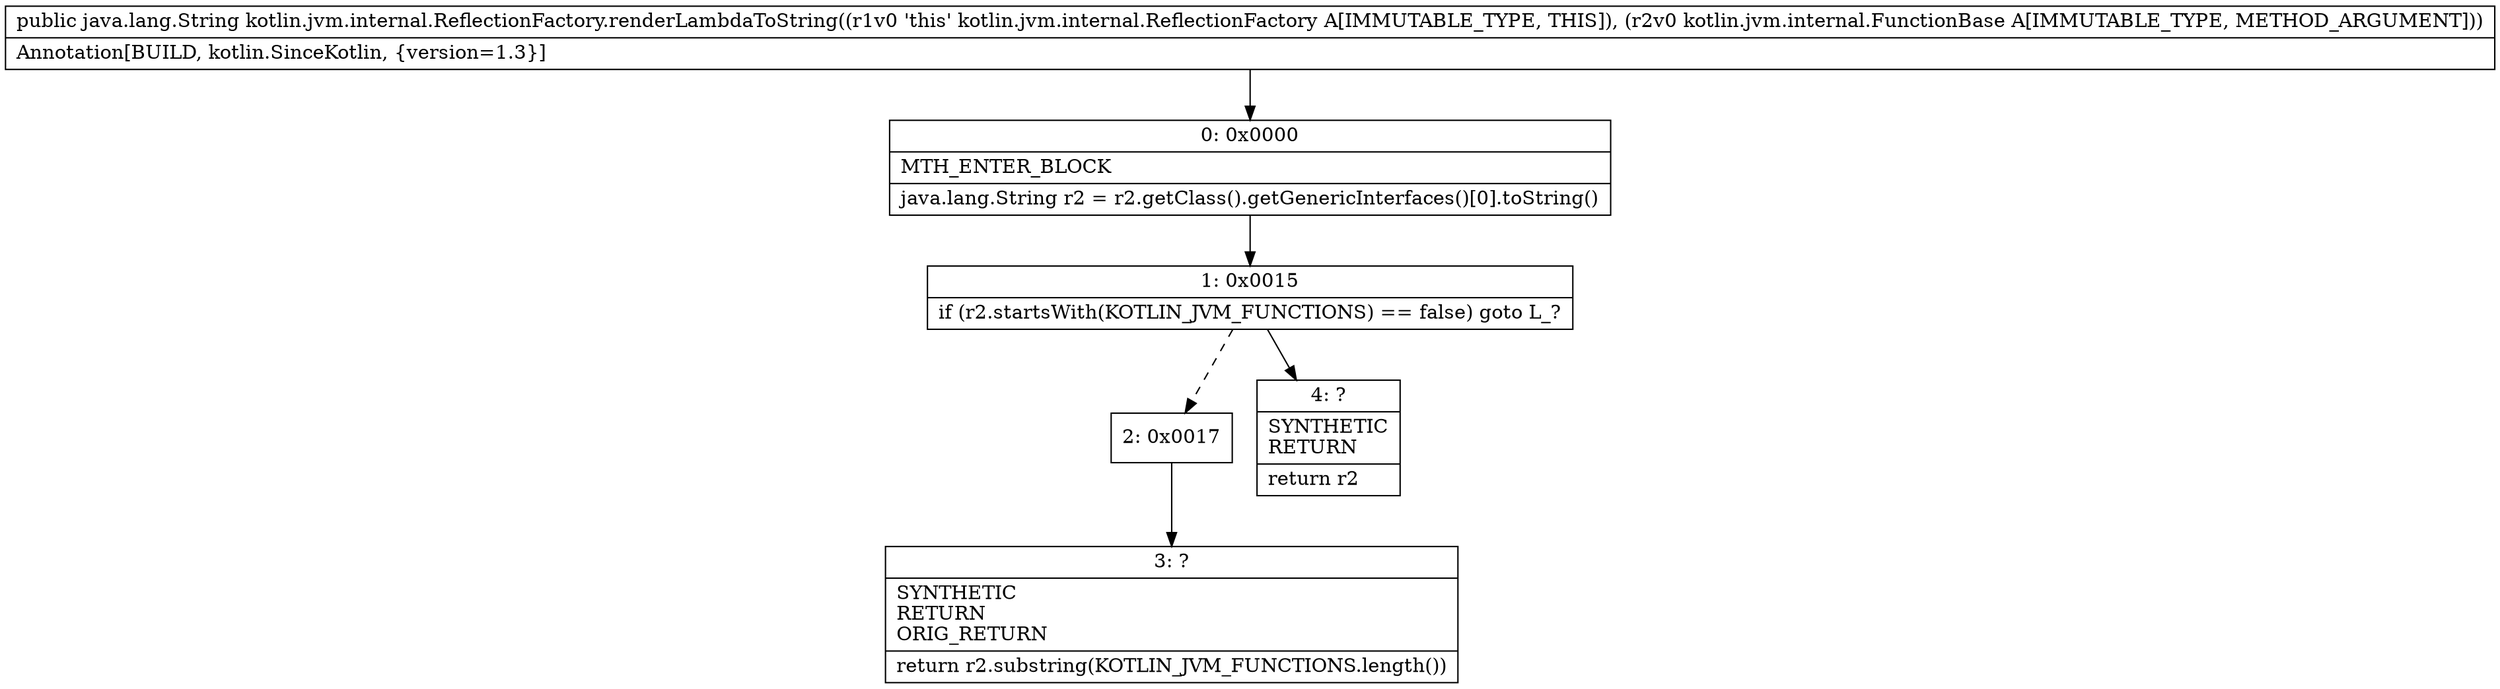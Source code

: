 digraph "CFG forkotlin.jvm.internal.ReflectionFactory.renderLambdaToString(Lkotlin\/jvm\/internal\/FunctionBase;)Ljava\/lang\/String;" {
Node_0 [shape=record,label="{0\:\ 0x0000|MTH_ENTER_BLOCK\l|java.lang.String r2 = r2.getClass().getGenericInterfaces()[0].toString()\l}"];
Node_1 [shape=record,label="{1\:\ 0x0015|if (r2.startsWith(KOTLIN_JVM_FUNCTIONS) == false) goto L_?\l}"];
Node_2 [shape=record,label="{2\:\ 0x0017}"];
Node_3 [shape=record,label="{3\:\ ?|SYNTHETIC\lRETURN\lORIG_RETURN\l|return r2.substring(KOTLIN_JVM_FUNCTIONS.length())\l}"];
Node_4 [shape=record,label="{4\:\ ?|SYNTHETIC\lRETURN\l|return r2\l}"];
MethodNode[shape=record,label="{public java.lang.String kotlin.jvm.internal.ReflectionFactory.renderLambdaToString((r1v0 'this' kotlin.jvm.internal.ReflectionFactory A[IMMUTABLE_TYPE, THIS]), (r2v0 kotlin.jvm.internal.FunctionBase A[IMMUTABLE_TYPE, METHOD_ARGUMENT]))  | Annotation[BUILD, kotlin.SinceKotlin, \{version=1.3\}]\l}"];
MethodNode -> Node_0;
Node_0 -> Node_1;
Node_1 -> Node_2[style=dashed];
Node_1 -> Node_4;
Node_2 -> Node_3;
}

